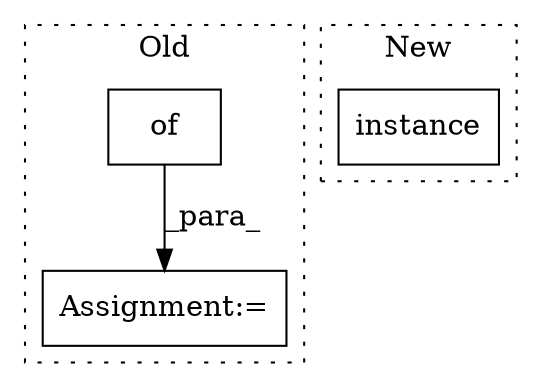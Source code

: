 digraph G {
subgraph cluster0 {
1 [label="of" a="32" s="2288" l="4" shape="box"];
3 [label="Assignment:=" a="7" s="2283" l="1" shape="box"];
label = "Old";
style="dotted";
}
subgraph cluster1 {
2 [label="instance" a="32" s="3687" l="10" shape="box"];
label = "New";
style="dotted";
}
1 -> 3 [label="_para_"];
}